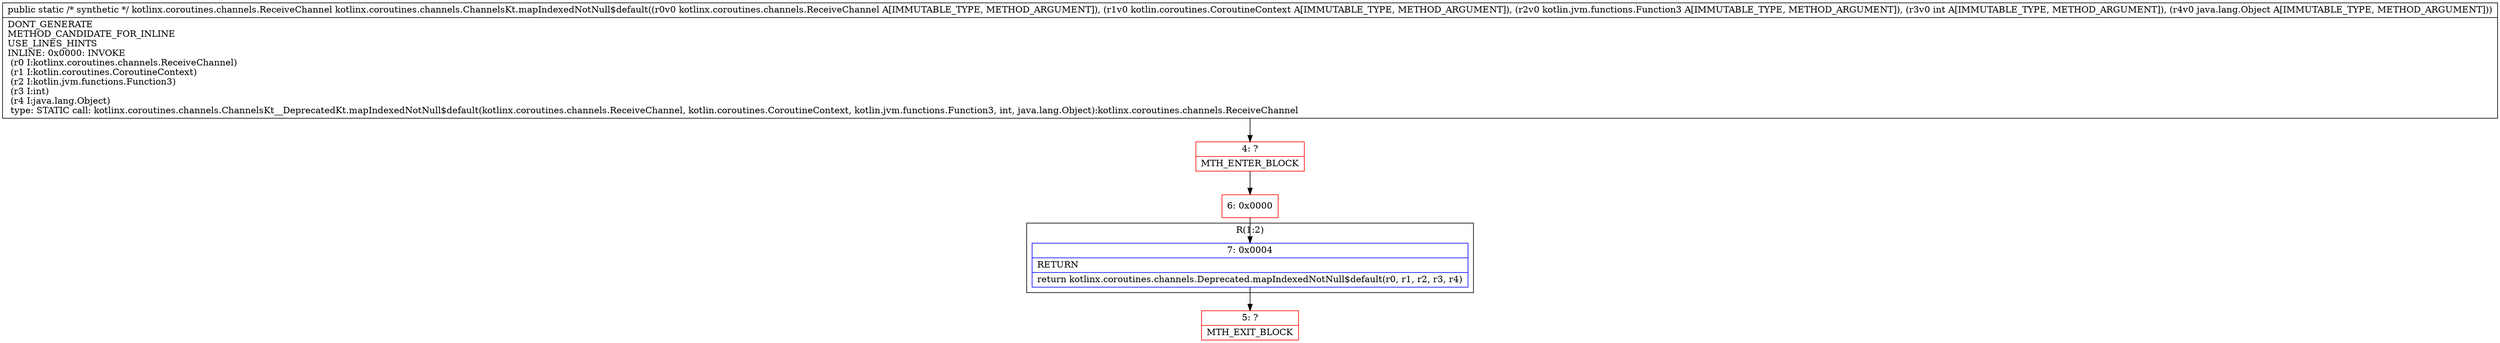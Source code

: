 digraph "CFG forkotlinx.coroutines.channels.ChannelsKt.mapIndexedNotNull$default(Lkotlinx\/coroutines\/channels\/ReceiveChannel;Lkotlin\/coroutines\/CoroutineContext;Lkotlin\/jvm\/functions\/Function3;ILjava\/lang\/Object;)Lkotlinx\/coroutines\/channels\/ReceiveChannel;" {
subgraph cluster_Region_378308220 {
label = "R(1:2)";
node [shape=record,color=blue];
Node_7 [shape=record,label="{7\:\ 0x0004|RETURN\l|return kotlinx.coroutines.channels.Deprecated.mapIndexedNotNull$default(r0, r1, r2, r3, r4)\l}"];
}
Node_4 [shape=record,color=red,label="{4\:\ ?|MTH_ENTER_BLOCK\l}"];
Node_6 [shape=record,color=red,label="{6\:\ 0x0000}"];
Node_5 [shape=record,color=red,label="{5\:\ ?|MTH_EXIT_BLOCK\l}"];
MethodNode[shape=record,label="{public static \/* synthetic *\/ kotlinx.coroutines.channels.ReceiveChannel kotlinx.coroutines.channels.ChannelsKt.mapIndexedNotNull$default((r0v0 kotlinx.coroutines.channels.ReceiveChannel A[IMMUTABLE_TYPE, METHOD_ARGUMENT]), (r1v0 kotlin.coroutines.CoroutineContext A[IMMUTABLE_TYPE, METHOD_ARGUMENT]), (r2v0 kotlin.jvm.functions.Function3 A[IMMUTABLE_TYPE, METHOD_ARGUMENT]), (r3v0 int A[IMMUTABLE_TYPE, METHOD_ARGUMENT]), (r4v0 java.lang.Object A[IMMUTABLE_TYPE, METHOD_ARGUMENT]))  | DONT_GENERATE\lMETHOD_CANDIDATE_FOR_INLINE\lUSE_LINES_HINTS\lINLINE: 0x0000: INVOKE  \l  (r0 I:kotlinx.coroutines.channels.ReceiveChannel)\l  (r1 I:kotlin.coroutines.CoroutineContext)\l  (r2 I:kotlin.jvm.functions.Function3)\l  (r3 I:int)\l  (r4 I:java.lang.Object)\l type: STATIC call: kotlinx.coroutines.channels.ChannelsKt__DeprecatedKt.mapIndexedNotNull$default(kotlinx.coroutines.channels.ReceiveChannel, kotlin.coroutines.CoroutineContext, kotlin.jvm.functions.Function3, int, java.lang.Object):kotlinx.coroutines.channels.ReceiveChannel\l}"];
MethodNode -> Node_4;Node_7 -> Node_5;
Node_4 -> Node_6;
Node_6 -> Node_7;
}

